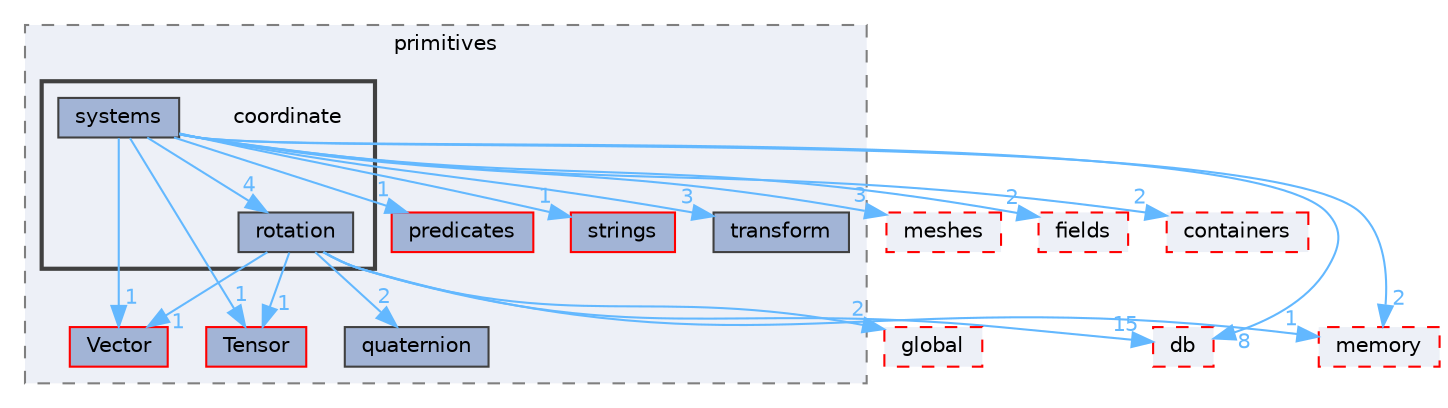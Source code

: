 digraph "src/OpenFOAM/primitives/coordinate"
{
 // LATEX_PDF_SIZE
  bgcolor="transparent";
  edge [fontname=Helvetica,fontsize=10,labelfontname=Helvetica,labelfontsize=10];
  node [fontname=Helvetica,fontsize=10,shape=box,height=0.2,width=0.4];
  compound=true
  subgraph clusterdir_3e50f45338116b169052b428016851aa {
    graph [ bgcolor="#edf0f7", pencolor="grey50", label="primitives", fontname=Helvetica,fontsize=10 style="filled,dashed", URL="dir_3e50f45338116b169052b428016851aa.html",tooltip=""]
  dir_7f2355fb07e96b002f5e0fef21d9e5dc [label="quaternion", fillcolor="#a2b4d6", color="grey25", style="filled", URL="dir_7f2355fb07e96b002f5e0fef21d9e5dc.html",tooltip=""];
  dir_6ef5fbba1c02603637a533e2f686aa62 [label="Vector", fillcolor="#a2b4d6", color="red", style="filled", URL="dir_6ef5fbba1c02603637a533e2f686aa62.html",tooltip=""];
  dir_15da0e2a135f43ffeb4645c968ce8ac7 [label="Tensor", fillcolor="#a2b4d6", color="red", style="filled", URL="dir_15da0e2a135f43ffeb4645c968ce8ac7.html",tooltip=""];
  dir_9cf74317c7eb616c4d20a1fef726f411 [label="transform", fillcolor="#a2b4d6", color="grey25", style="filled", URL="dir_9cf74317c7eb616c4d20a1fef726f411.html",tooltip=""];
  dir_c5310d42e60bc2d86d8ccd69cfb60245 [label="predicates", fillcolor="#a2b4d6", color="red", style="filled", URL="dir_c5310d42e60bc2d86d8ccd69cfb60245.html",tooltip=""];
  dir_ce1ee507886310df0e74ee2e624fbc88 [label="strings", fillcolor="#a2b4d6", color="red", style="filled", URL="dir_ce1ee507886310df0e74ee2e624fbc88.html",tooltip=""];
  subgraph clusterdir_006ede7392ac8848f6f58f61b9d87f97 {
    graph [ bgcolor="#edf0f7", pencolor="grey25", label="", fontname=Helvetica,fontsize=10 style="filled,bold", URL="dir_006ede7392ac8848f6f58f61b9d87f97.html",tooltip=""]
    dir_006ede7392ac8848f6f58f61b9d87f97 [shape=plaintext, label="coordinate"];
  dir_44aed9d0baa7b3068c8774ec29a6f124 [label="rotation", fillcolor="#a2b4d6", color="grey25", style="filled", URL="dir_44aed9d0baa7b3068c8774ec29a6f124.html",tooltip=""];
  dir_913cdc8e47958c5939705dd0395048c9 [label="systems", fillcolor="#a2b4d6", color="grey25", style="filled", URL="dir_913cdc8e47958c5939705dd0395048c9.html",tooltip=""];
  }
  }
  dir_63c634f7a7cfd679ac26c67fb30fc32f [label="db", fillcolor="#edf0f7", color="red", style="filled,dashed", URL="dir_63c634f7a7cfd679ac26c67fb30fc32f.html",tooltip=""];
  dir_8583492183f4d27c76555f8f333dd07b [label="global", fillcolor="#edf0f7", color="red", style="filled,dashed", URL="dir_8583492183f4d27c76555f8f333dd07b.html",tooltip=""];
  dir_385a22dcc2f7120acb0f1a7a832b3b8d [label="memory", fillcolor="#edf0f7", color="red", style="filled,dashed", URL="dir_385a22dcc2f7120acb0f1a7a832b3b8d.html",tooltip=""];
  dir_aa2423979fb45fc41c393a5db370ab21 [label="meshes", fillcolor="#edf0f7", color="red", style="filled,dashed", URL="dir_aa2423979fb45fc41c393a5db370ab21.html",tooltip=""];
  dir_962442b8f989d5529fab5e0f0e4ffb74 [label="fields", fillcolor="#edf0f7", color="red", style="filled,dashed", URL="dir_962442b8f989d5529fab5e0f0e4ffb74.html",tooltip=""];
  dir_19d0872053bde092be81d7fe3f56cbf7 [label="containers", fillcolor="#edf0f7", color="red", style="filled,dashed", URL="dir_19d0872053bde092be81d7fe3f56cbf7.html",tooltip=""];
  dir_44aed9d0baa7b3068c8774ec29a6f124->dir_15da0e2a135f43ffeb4645c968ce8ac7 [headlabel="1", labeldistance=1.5 headhref="dir_003375_003981.html" href="dir_003375_003981.html" color="steelblue1" fontcolor="steelblue1"];
  dir_44aed9d0baa7b3068c8774ec29a6f124->dir_385a22dcc2f7120acb0f1a7a832b3b8d [headlabel="1", labeldistance=1.5 headhref="dir_003375_002352.html" href="dir_003375_002352.html" color="steelblue1" fontcolor="steelblue1"];
  dir_44aed9d0baa7b3068c8774ec29a6f124->dir_63c634f7a7cfd679ac26c67fb30fc32f [headlabel="15", labeldistance=1.5 headhref="dir_003375_000817.html" href="dir_003375_000817.html" color="steelblue1" fontcolor="steelblue1"];
  dir_44aed9d0baa7b3068c8774ec29a6f124->dir_6ef5fbba1c02603637a533e2f686aa62 [headlabel="1", labeldistance=1.5 headhref="dir_003375_004258.html" href="dir_003375_004258.html" color="steelblue1" fontcolor="steelblue1"];
  dir_44aed9d0baa7b3068c8774ec29a6f124->dir_7f2355fb07e96b002f5e0fef21d9e5dc [headlabel="2", labeldistance=1.5 headhref="dir_003375_003159.html" href="dir_003375_003159.html" color="steelblue1" fontcolor="steelblue1"];
  dir_44aed9d0baa7b3068c8774ec29a6f124->dir_8583492183f4d27c76555f8f333dd07b [headlabel="2", labeldistance=1.5 headhref="dir_003375_001645.html" href="dir_003375_001645.html" color="steelblue1" fontcolor="steelblue1"];
  dir_913cdc8e47958c5939705dd0395048c9->dir_15da0e2a135f43ffeb4645c968ce8ac7 [headlabel="1", labeldistance=1.5 headhref="dir_003943_003981.html" href="dir_003943_003981.html" color="steelblue1" fontcolor="steelblue1"];
  dir_913cdc8e47958c5939705dd0395048c9->dir_19d0872053bde092be81d7fe3f56cbf7 [headlabel="2", labeldistance=1.5 headhref="dir_003943_000669.html" href="dir_003943_000669.html" color="steelblue1" fontcolor="steelblue1"];
  dir_913cdc8e47958c5939705dd0395048c9->dir_385a22dcc2f7120acb0f1a7a832b3b8d [headlabel="2", labeldistance=1.5 headhref="dir_003943_002352.html" href="dir_003943_002352.html" color="steelblue1" fontcolor="steelblue1"];
  dir_913cdc8e47958c5939705dd0395048c9->dir_44aed9d0baa7b3068c8774ec29a6f124 [headlabel="4", labeldistance=1.5 headhref="dir_003943_003375.html" href="dir_003943_003375.html" color="steelblue1" fontcolor="steelblue1"];
  dir_913cdc8e47958c5939705dd0395048c9->dir_63c634f7a7cfd679ac26c67fb30fc32f [headlabel="8", labeldistance=1.5 headhref="dir_003943_000817.html" href="dir_003943_000817.html" color="steelblue1" fontcolor="steelblue1"];
  dir_913cdc8e47958c5939705dd0395048c9->dir_6ef5fbba1c02603637a533e2f686aa62 [headlabel="1", labeldistance=1.5 headhref="dir_003943_004258.html" href="dir_003943_004258.html" color="steelblue1" fontcolor="steelblue1"];
  dir_913cdc8e47958c5939705dd0395048c9->dir_962442b8f989d5529fab5e0f0e4ffb74 [headlabel="2", labeldistance=1.5 headhref="dir_003943_001335.html" href="dir_003943_001335.html" color="steelblue1" fontcolor="steelblue1"];
  dir_913cdc8e47958c5939705dd0395048c9->dir_9cf74317c7eb616c4d20a1fef726f411 [headlabel="3", labeldistance=1.5 headhref="dir_003943_004099.html" href="dir_003943_004099.html" color="steelblue1" fontcolor="steelblue1"];
  dir_913cdc8e47958c5939705dd0395048c9->dir_aa2423979fb45fc41c393a5db370ab21 [headlabel="3", labeldistance=1.5 headhref="dir_003943_002368.html" href="dir_003943_002368.html" color="steelblue1" fontcolor="steelblue1"];
  dir_913cdc8e47958c5939705dd0395048c9->dir_c5310d42e60bc2d86d8ccd69cfb60245 [headlabel="1", labeldistance=1.5 headhref="dir_003943_003036.html" href="dir_003943_003036.html" color="steelblue1" fontcolor="steelblue1"];
  dir_913cdc8e47958c5939705dd0395048c9->dir_ce1ee507886310df0e74ee2e624fbc88 [headlabel="1", labeldistance=1.5 headhref="dir_003943_003792.html" href="dir_003943_003792.html" color="steelblue1" fontcolor="steelblue1"];
}
